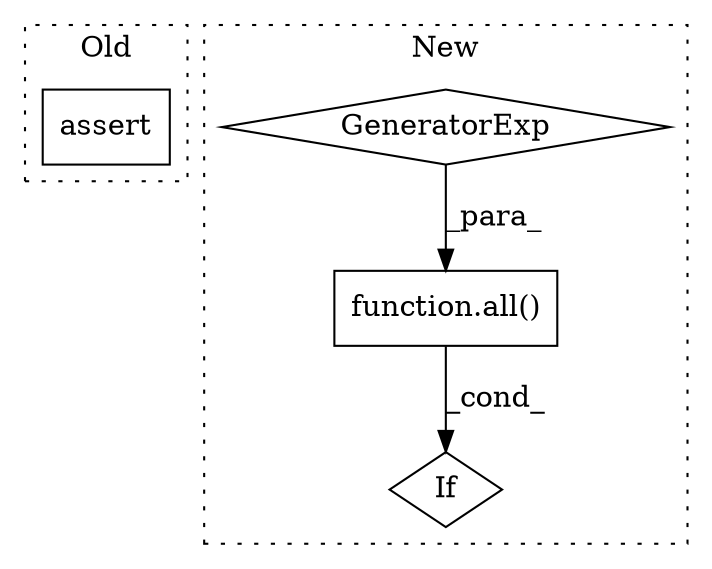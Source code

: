 digraph G {
subgraph cluster0 {
1 [label="assert" a="65" s="4457" l="7" shape="box"];
label = "Old";
style="dotted";
}
subgraph cluster1 {
2 [label="function.all()" a="75" s="4647,4653" l="4,54" shape="box"];
3 [label="If" a="96" s="4640" l="3" shape="diamond"];
4 [label="GeneratorExp" a="55" s="4651" l="2" shape="diamond"];
label = "New";
style="dotted";
}
2 -> 3 [label="_cond_"];
4 -> 2 [label="_para_"];
}